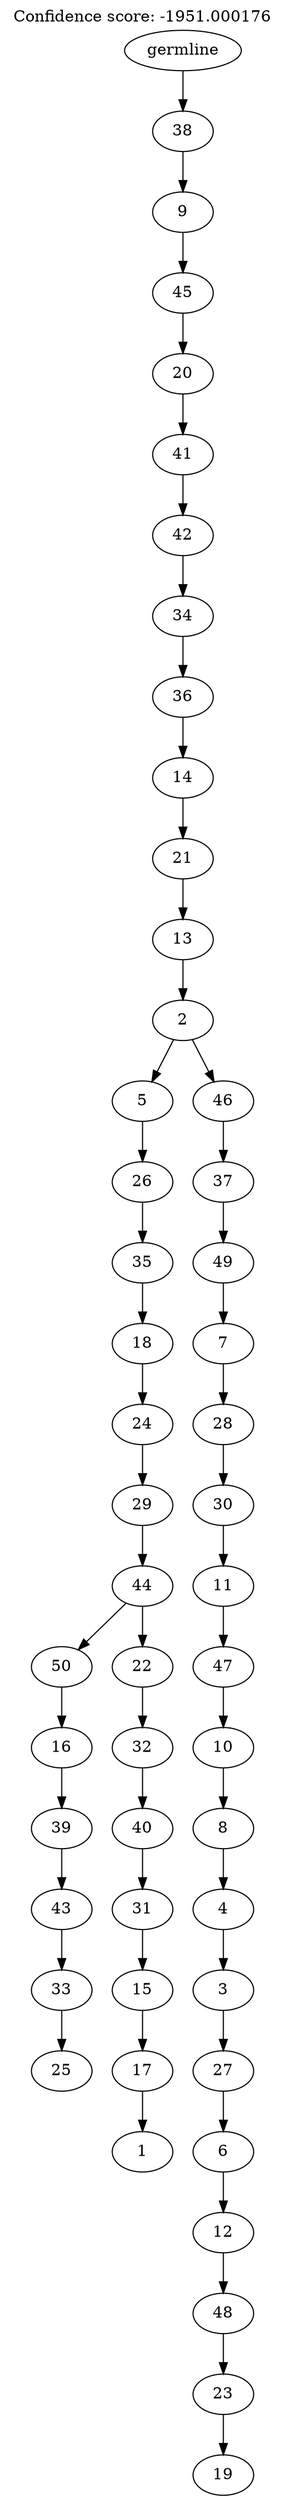 digraph g {
	"49" -> "50";
	"50" [label="25"];
	"48" -> "49";
	"49" [label="33"];
	"47" -> "48";
	"48" [label="43"];
	"46" -> "47";
	"47" [label="39"];
	"45" -> "46";
	"46" [label="16"];
	"43" -> "44";
	"44" [label="1"];
	"42" -> "43";
	"43" [label="17"];
	"41" -> "42";
	"42" [label="15"];
	"40" -> "41";
	"41" [label="31"];
	"39" -> "40";
	"40" [label="40"];
	"38" -> "39";
	"39" [label="32"];
	"37" -> "38";
	"38" [label="22"];
	"37" -> "45";
	"45" [label="50"];
	"36" -> "37";
	"37" [label="44"];
	"35" -> "36";
	"36" [label="29"];
	"34" -> "35";
	"35" [label="24"];
	"33" -> "34";
	"34" [label="18"];
	"32" -> "33";
	"33" [label="35"];
	"31" -> "32";
	"32" [label="26"];
	"29" -> "30";
	"30" [label="19"];
	"28" -> "29";
	"29" [label="23"];
	"27" -> "28";
	"28" [label="48"];
	"26" -> "27";
	"27" [label="12"];
	"25" -> "26";
	"26" [label="6"];
	"24" -> "25";
	"25" [label="27"];
	"23" -> "24";
	"24" [label="3"];
	"22" -> "23";
	"23" [label="4"];
	"21" -> "22";
	"22" [label="8"];
	"20" -> "21";
	"21" [label="10"];
	"19" -> "20";
	"20" [label="47"];
	"18" -> "19";
	"19" [label="11"];
	"17" -> "18";
	"18" [label="30"];
	"16" -> "17";
	"17" [label="28"];
	"15" -> "16";
	"16" [label="7"];
	"14" -> "15";
	"15" [label="49"];
	"13" -> "14";
	"14" [label="37"];
	"12" -> "13";
	"13" [label="46"];
	"12" -> "31";
	"31" [label="5"];
	"11" -> "12";
	"12" [label="2"];
	"10" -> "11";
	"11" [label="13"];
	"9" -> "10";
	"10" [label="21"];
	"8" -> "9";
	"9" [label="14"];
	"7" -> "8";
	"8" [label="36"];
	"6" -> "7";
	"7" [label="34"];
	"5" -> "6";
	"6" [label="42"];
	"4" -> "5";
	"5" [label="41"];
	"3" -> "4";
	"4" [label="20"];
	"2" -> "3";
	"3" [label="45"];
	"1" -> "2";
	"2" [label="9"];
	"0" -> "1";
	"1" [label="38"];
	"0" [label="germline"];
	labelloc="t";
	label="Confidence score: -1951.000176";
}
